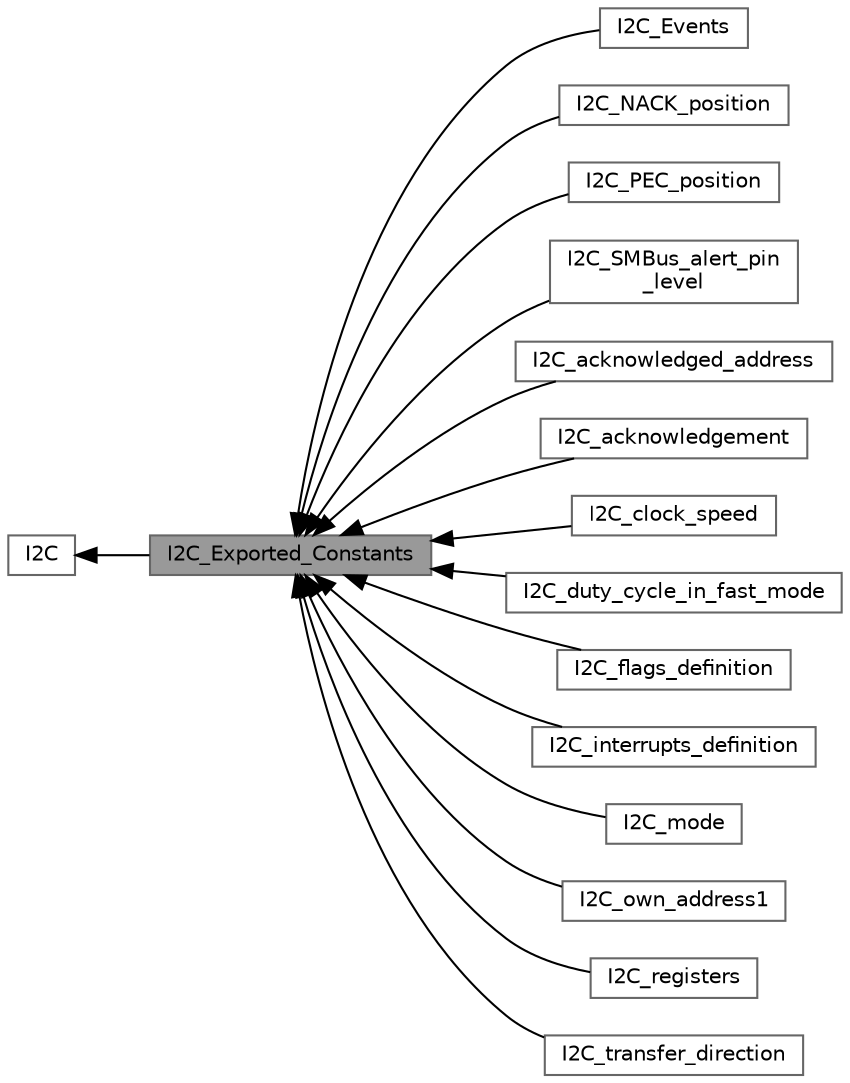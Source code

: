 digraph "I2C_Exported_Constants"
{
 // LATEX_PDF_SIZE
  bgcolor="transparent";
  edge [fontname=Helvetica,fontsize=10,labelfontname=Helvetica,labelfontsize=10];
  node [fontname=Helvetica,fontsize=10,shape=box,height=0.2,width=0.4];
  rankdir=LR;
  Node2 [id="Node000002",label="I2C",height=0.2,width=0.4,color="grey40", fillcolor="white", style="filled",URL="$group___i2_c.html",tooltip="I2C driver modules."];
  Node14 [id="Node000014",label="I2C_Events",height=0.2,width=0.4,color="grey40", fillcolor="white", style="filled",URL="$group___i2_c___events.html",tooltip=" "];
  Node1 [id="Node000001",label="I2C_Exported_Constants",height=0.2,width=0.4,color="gray40", fillcolor="grey60", style="filled", fontcolor="black",tooltip=" "];
  Node9 [id="Node000009",label="I2C_NACK_position",height=0.2,width=0.4,color="grey40", fillcolor="white", style="filled",URL="$group___i2_c___n_a_c_k__position.html",tooltip=" "];
  Node11 [id="Node000011",label="I2C_PEC_position",height=0.2,width=0.4,color="grey40", fillcolor="white", style="filled",URL="$group___i2_c___p_e_c__position.html",tooltip=" "];
  Node10 [id="Node000010",label="I2C_SMBus_alert_pin\l_level",height=0.2,width=0.4,color="grey40", fillcolor="white", style="filled",URL="$group___i2_c___s_m_bus__alert__pin__level.html",tooltip=" "];
  Node7 [id="Node000007",label="I2C_acknowledged_address",height=0.2,width=0.4,color="grey40", fillcolor="white", style="filled",URL="$group___i2_c__acknowledged__address.html",tooltip=" "];
  Node5 [id="Node000005",label="I2C_acknowledgement",height=0.2,width=0.4,color="grey40", fillcolor="white", style="filled",URL="$group___i2_c__acknowledgement.html",tooltip=" "];
  Node16 [id="Node000016",label="I2C_clock_speed",height=0.2,width=0.4,color="grey40", fillcolor="white", style="filled",URL="$group___i2_c__clock__speed.html",tooltip=" "];
  Node4 [id="Node000004",label="I2C_duty_cycle_in_fast_mode",height=0.2,width=0.4,color="grey40", fillcolor="white", style="filled",URL="$group___i2_c__duty__cycle__in__fast__mode.html",tooltip=" "];
  Node13 [id="Node000013",label="I2C_flags_definition",height=0.2,width=0.4,color="grey40", fillcolor="white", style="filled",URL="$group___i2_c__flags__definition.html",tooltip=" "];
  Node12 [id="Node000012",label="I2C_interrupts_definition",height=0.2,width=0.4,color="grey40", fillcolor="white", style="filled",URL="$group___i2_c__interrupts__definition.html",tooltip=" "];
  Node3 [id="Node000003",label="I2C_mode",height=0.2,width=0.4,color="grey40", fillcolor="white", style="filled",URL="$group___i2_c__mode.html",tooltip=" "];
  Node15 [id="Node000015",label="I2C_own_address1",height=0.2,width=0.4,color="grey40", fillcolor="white", style="filled",URL="$group___i2_c__own__address1.html",tooltip=" "];
  Node8 [id="Node000008",label="I2C_registers",height=0.2,width=0.4,color="grey40", fillcolor="white", style="filled",URL="$group___i2_c__registers.html",tooltip=" "];
  Node6 [id="Node000006",label="I2C_transfer_direction",height=0.2,width=0.4,color="grey40", fillcolor="white", style="filled",URL="$group___i2_c__transfer__direction.html",tooltip=" "];
  Node2->Node1 [shape=plaintext, dir="back", style="solid"];
  Node1->Node3 [shape=plaintext, dir="back", style="solid"];
  Node1->Node4 [shape=plaintext, dir="back", style="solid"];
  Node1->Node5 [shape=plaintext, dir="back", style="solid"];
  Node1->Node6 [shape=plaintext, dir="back", style="solid"];
  Node1->Node7 [shape=plaintext, dir="back", style="solid"];
  Node1->Node8 [shape=plaintext, dir="back", style="solid"];
  Node1->Node9 [shape=plaintext, dir="back", style="solid"];
  Node1->Node10 [shape=plaintext, dir="back", style="solid"];
  Node1->Node11 [shape=plaintext, dir="back", style="solid"];
  Node1->Node12 [shape=plaintext, dir="back", style="solid"];
  Node1->Node13 [shape=plaintext, dir="back", style="solid"];
  Node1->Node14 [shape=plaintext, dir="back", style="solid"];
  Node1->Node15 [shape=plaintext, dir="back", style="solid"];
  Node1->Node16 [shape=plaintext, dir="back", style="solid"];
}
